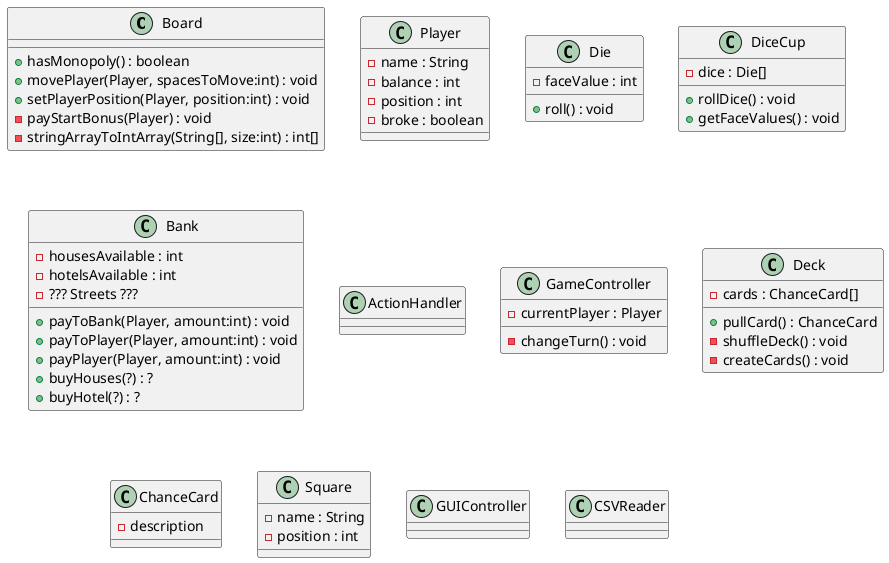 @startuml

skinparam groupInheritance 2

skinparam linetype polyline

class Board
class Player
class Die
class DiceCup
class Bank
class ActionHandler
class GameController
class Deck
class ChanceCard
class Square


class GUIController
class CSVReader





class Board {
    +hasMonopoly() : boolean
    +movePlayer(Player, spacesToMove:int) : void
    +setPlayerPosition(Player, position:int) : void
    -payStartBonus(Player) : void
    -stringArrayToIntArray(String[], size:int) : int[]
}

class Square {
    -name : String
    -position : int
}


class Player {
    -name : String
    -balance : int
    -position : int
    -broke : boolean
}

class Die {
    -faceValue : int

    +roll() : void
}

class DiceCup {
    -dice : Die[]

    +rollDice() : void
    +getFaceValues() : void
}

class Bank {
    -housesAvailable : int
    -hotelsAvailable : int
    -??? Streets ???

    +payToBank(Player, amount:int) : void
    +payToPlayer(Player, amount:int) : void
    +payPlayer(Player, amount:int) : void
    +buyHouses(?) : ?
    +buyHotel(?) : ?
}

class ActionHandler {

}

class GameController {
    -currentPlayer : Player

    -changeTurn() : void
}

class Deck {
    -cards : ChanceCard[]

    +pullCard() : ChanceCard
    -shuffleDeck() : void
    -createCards() : void
}

class ChanceCard{
    -description
}



@enduml